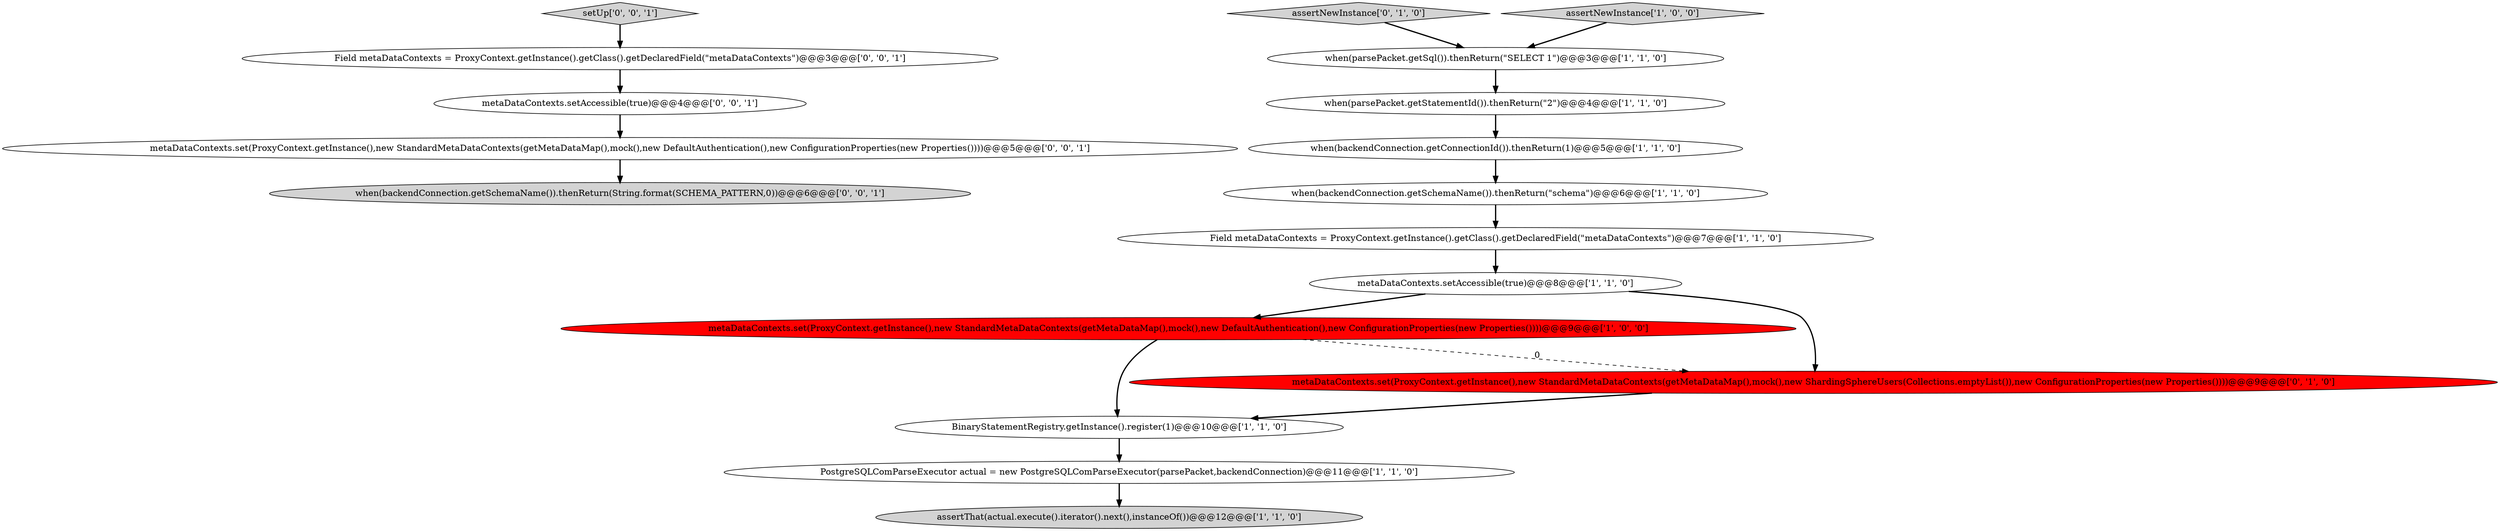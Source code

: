 digraph {
15 [style = filled, label = "metaDataContexts.setAccessible(true)@@@4@@@['0', '0', '1']", fillcolor = white, shape = ellipse image = "AAA0AAABBB3BBB"];
11 [style = filled, label = "assertNewInstance['0', '1', '0']", fillcolor = lightgray, shape = diamond image = "AAA0AAABBB2BBB"];
1 [style = filled, label = "assertNewInstance['1', '0', '0']", fillcolor = lightgray, shape = diamond image = "AAA0AAABBB1BBB"];
16 [style = filled, label = "metaDataContexts.set(ProxyContext.getInstance(),new StandardMetaDataContexts(getMetaDataMap(),mock(),new DefaultAuthentication(),new ConfigurationProperties(new Properties())))@@@5@@@['0', '0', '1']", fillcolor = white, shape = ellipse image = "AAA0AAABBB3BBB"];
5 [style = filled, label = "Field metaDataContexts = ProxyContext.getInstance().getClass().getDeclaredField(\"metaDataContexts\")@@@7@@@['1', '1', '0']", fillcolor = white, shape = ellipse image = "AAA0AAABBB1BBB"];
2 [style = filled, label = "metaDataContexts.set(ProxyContext.getInstance(),new StandardMetaDataContexts(getMetaDataMap(),mock(),new DefaultAuthentication(),new ConfigurationProperties(new Properties())))@@@9@@@['1', '0', '0']", fillcolor = red, shape = ellipse image = "AAA1AAABBB1BBB"];
14 [style = filled, label = "Field metaDataContexts = ProxyContext.getInstance().getClass().getDeclaredField(\"metaDataContexts\")@@@3@@@['0', '0', '1']", fillcolor = white, shape = ellipse image = "AAA0AAABBB3BBB"];
4 [style = filled, label = "when(parsePacket.getSql()).thenReturn(\"SELECT 1\")@@@3@@@['1', '1', '0']", fillcolor = white, shape = ellipse image = "AAA0AAABBB1BBB"];
3 [style = filled, label = "PostgreSQLComParseExecutor actual = new PostgreSQLComParseExecutor(parsePacket,backendConnection)@@@11@@@['1', '1', '0']", fillcolor = white, shape = ellipse image = "AAA0AAABBB1BBB"];
7 [style = filled, label = "metaDataContexts.setAccessible(true)@@@8@@@['1', '1', '0']", fillcolor = white, shape = ellipse image = "AAA0AAABBB1BBB"];
12 [style = filled, label = "metaDataContexts.set(ProxyContext.getInstance(),new StandardMetaDataContexts(getMetaDataMap(),mock(),new ShardingSphereUsers(Collections.emptyList()),new ConfigurationProperties(new Properties())))@@@9@@@['0', '1', '0']", fillcolor = red, shape = ellipse image = "AAA1AAABBB2BBB"];
9 [style = filled, label = "when(backendConnection.getSchemaName()).thenReturn(\"schema\")@@@6@@@['1', '1', '0']", fillcolor = white, shape = ellipse image = "AAA0AAABBB1BBB"];
0 [style = filled, label = "when(parsePacket.getStatementId()).thenReturn(\"2\")@@@4@@@['1', '1', '0']", fillcolor = white, shape = ellipse image = "AAA0AAABBB1BBB"];
6 [style = filled, label = "assertThat(actual.execute().iterator().next(),instanceOf())@@@12@@@['1', '1', '0']", fillcolor = lightgray, shape = ellipse image = "AAA0AAABBB1BBB"];
8 [style = filled, label = "when(backendConnection.getConnectionId()).thenReturn(1)@@@5@@@['1', '1', '0']", fillcolor = white, shape = ellipse image = "AAA0AAABBB1BBB"];
10 [style = filled, label = "BinaryStatementRegistry.getInstance().register(1)@@@10@@@['1', '1', '0']", fillcolor = white, shape = ellipse image = "AAA0AAABBB1BBB"];
13 [style = filled, label = "setUp['0', '0', '1']", fillcolor = lightgray, shape = diamond image = "AAA0AAABBB3BBB"];
17 [style = filled, label = "when(backendConnection.getSchemaName()).thenReturn(String.format(SCHEMA_PATTERN,0))@@@6@@@['0', '0', '1']", fillcolor = lightgray, shape = ellipse image = "AAA0AAABBB3BBB"];
9->5 [style = bold, label=""];
5->7 [style = bold, label=""];
2->12 [style = dashed, label="0"];
10->3 [style = bold, label=""];
3->6 [style = bold, label=""];
1->4 [style = bold, label=""];
12->10 [style = bold, label=""];
11->4 [style = bold, label=""];
14->15 [style = bold, label=""];
16->17 [style = bold, label=""];
2->10 [style = bold, label=""];
15->16 [style = bold, label=""];
7->12 [style = bold, label=""];
7->2 [style = bold, label=""];
13->14 [style = bold, label=""];
4->0 [style = bold, label=""];
0->8 [style = bold, label=""];
8->9 [style = bold, label=""];
}
